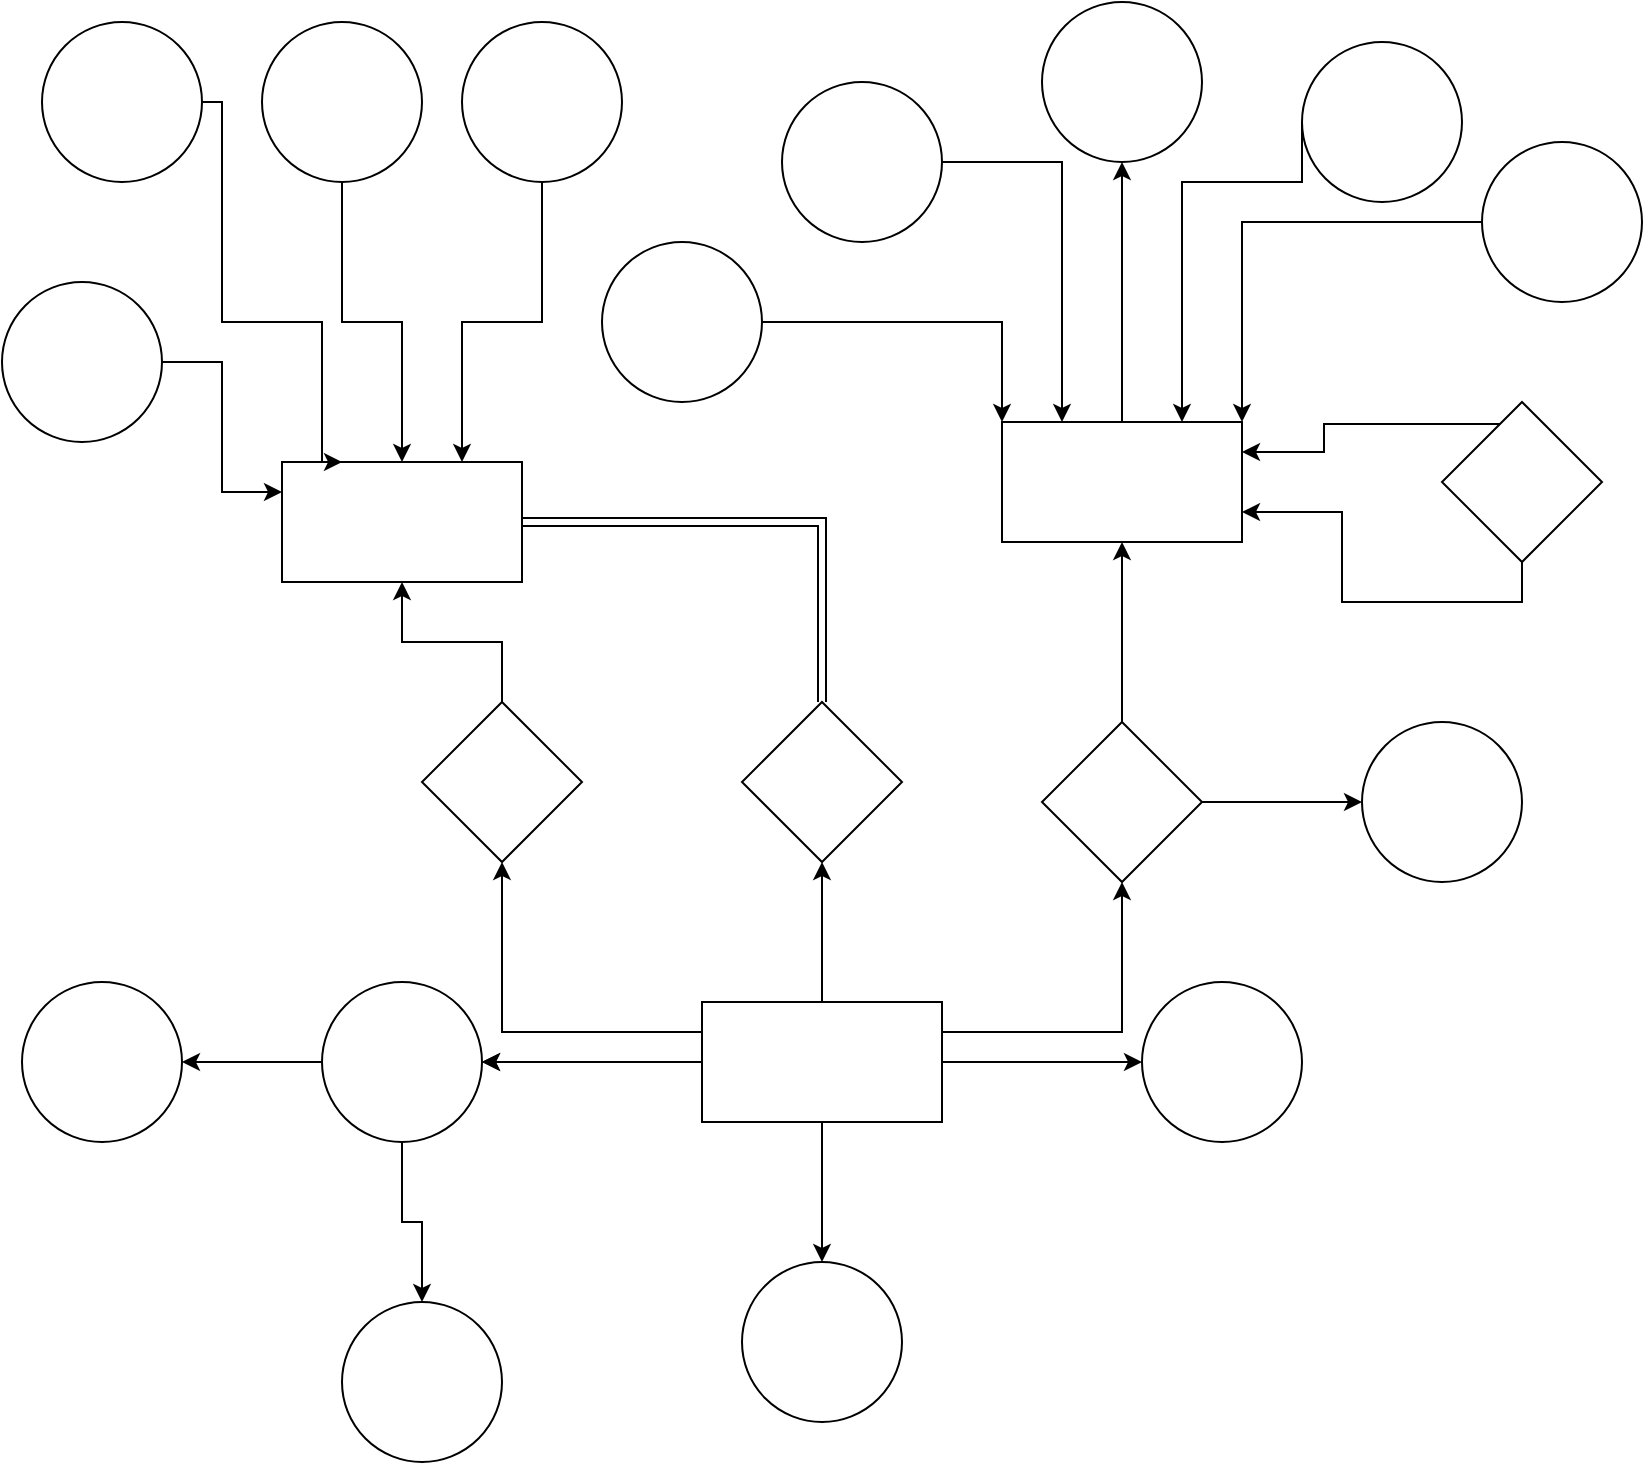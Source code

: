 <mxfile version="24.0.1" type="github">
  <diagram name="Page-1" id="Tudqk-DjMucI3pCJKous">
    <mxGraphModel dx="1372" dy="1655" grid="1" gridSize="10" guides="1" tooltips="1" connect="1" arrows="1" fold="1" page="1" pageScale="1" pageWidth="850" pageHeight="1100" math="0" shadow="0">
      <root>
        <mxCell id="0" />
        <mxCell id="1" parent="0" />
        <mxCell id="Wal1Ezd5G8xtFQs5gzl8-3" value="" style="edgeStyle=orthogonalEdgeStyle;rounded=0;orthogonalLoop=1;jettySize=auto;html=1;" edge="1" parent="1" source="Wal1Ezd5G8xtFQs5gzl8-1" target="Wal1Ezd5G8xtFQs5gzl8-2">
          <mxGeometry relative="1" as="geometry" />
        </mxCell>
        <mxCell id="Wal1Ezd5G8xtFQs5gzl8-5" value="" style="edgeStyle=orthogonalEdgeStyle;rounded=0;orthogonalLoop=1;jettySize=auto;html=1;" edge="1" parent="1" source="Wal1Ezd5G8xtFQs5gzl8-1" target="Wal1Ezd5G8xtFQs5gzl8-4">
          <mxGeometry relative="1" as="geometry" />
        </mxCell>
        <mxCell id="Wal1Ezd5G8xtFQs5gzl8-7" value="" style="edgeStyle=orthogonalEdgeStyle;rounded=0;orthogonalLoop=1;jettySize=auto;html=1;" edge="1" parent="1" source="Wal1Ezd5G8xtFQs5gzl8-1" target="Wal1Ezd5G8xtFQs5gzl8-6">
          <mxGeometry relative="1" as="geometry" />
        </mxCell>
        <mxCell id="Wal1Ezd5G8xtFQs5gzl8-12" value="" style="edgeStyle=orthogonalEdgeStyle;rounded=0;orthogonalLoop=1;jettySize=auto;html=1;" edge="1" parent="1" source="Wal1Ezd5G8xtFQs5gzl8-1" target="Wal1Ezd5G8xtFQs5gzl8-2">
          <mxGeometry relative="1" as="geometry" />
        </mxCell>
        <mxCell id="Wal1Ezd5G8xtFQs5gzl8-14" value="" style="edgeStyle=orthogonalEdgeStyle;rounded=0;orthogonalLoop=1;jettySize=auto;html=1;" edge="1" parent="1" source="Wal1Ezd5G8xtFQs5gzl8-1" target="Wal1Ezd5G8xtFQs5gzl8-13">
          <mxGeometry relative="1" as="geometry" />
        </mxCell>
        <mxCell id="Wal1Ezd5G8xtFQs5gzl8-17" style="edgeStyle=orthogonalEdgeStyle;rounded=0;orthogonalLoop=1;jettySize=auto;html=1;exitX=0;exitY=0.25;exitDx=0;exitDy=0;" edge="1" parent="1" source="Wal1Ezd5G8xtFQs5gzl8-1" target="Wal1Ezd5G8xtFQs5gzl8-15">
          <mxGeometry relative="1" as="geometry" />
        </mxCell>
        <mxCell id="Wal1Ezd5G8xtFQs5gzl8-20" style="edgeStyle=orthogonalEdgeStyle;rounded=0;orthogonalLoop=1;jettySize=auto;html=1;exitX=1;exitY=0.25;exitDx=0;exitDy=0;entryX=0.5;entryY=1;entryDx=0;entryDy=0;" edge="1" parent="1" source="Wal1Ezd5G8xtFQs5gzl8-1" target="Wal1Ezd5G8xtFQs5gzl8-19">
          <mxGeometry relative="1" as="geometry" />
        </mxCell>
        <mxCell id="Wal1Ezd5G8xtFQs5gzl8-1" value="" style="rounded=0;whiteSpace=wrap;html=1;" vertex="1" parent="1">
          <mxGeometry x="210" y="260" width="120" height="60" as="geometry" />
        </mxCell>
        <mxCell id="Wal1Ezd5G8xtFQs5gzl8-9" value="" style="edgeStyle=orthogonalEdgeStyle;rounded=0;orthogonalLoop=1;jettySize=auto;html=1;" edge="1" parent="1" source="Wal1Ezd5G8xtFQs5gzl8-2" target="Wal1Ezd5G8xtFQs5gzl8-8">
          <mxGeometry relative="1" as="geometry" />
        </mxCell>
        <mxCell id="Wal1Ezd5G8xtFQs5gzl8-11" value="" style="edgeStyle=orthogonalEdgeStyle;rounded=0;orthogonalLoop=1;jettySize=auto;html=1;" edge="1" parent="1" source="Wal1Ezd5G8xtFQs5gzl8-2" target="Wal1Ezd5G8xtFQs5gzl8-10">
          <mxGeometry relative="1" as="geometry" />
        </mxCell>
        <mxCell id="Wal1Ezd5G8xtFQs5gzl8-2" value="" style="ellipse;whiteSpace=wrap;html=1;rounded=0;" vertex="1" parent="1">
          <mxGeometry x="20" y="250" width="80" height="80" as="geometry" />
        </mxCell>
        <mxCell id="Wal1Ezd5G8xtFQs5gzl8-4" value="" style="ellipse;whiteSpace=wrap;html=1;rounded=0;" vertex="1" parent="1">
          <mxGeometry x="230" y="390" width="80" height="80" as="geometry" />
        </mxCell>
        <mxCell id="Wal1Ezd5G8xtFQs5gzl8-6" value="" style="ellipse;whiteSpace=wrap;html=1;rounded=0;" vertex="1" parent="1">
          <mxGeometry x="430" y="250" width="80" height="80" as="geometry" />
        </mxCell>
        <mxCell id="Wal1Ezd5G8xtFQs5gzl8-8" value="" style="ellipse;whiteSpace=wrap;html=1;rounded=0;" vertex="1" parent="1">
          <mxGeometry x="30" y="410" width="80" height="80" as="geometry" />
        </mxCell>
        <mxCell id="Wal1Ezd5G8xtFQs5gzl8-10" value="" style="ellipse;whiteSpace=wrap;html=1;rounded=0;" vertex="1" parent="1">
          <mxGeometry x="-130" y="250" width="80" height="80" as="geometry" />
        </mxCell>
        <mxCell id="Wal1Ezd5G8xtFQs5gzl8-13" value="" style="rhombus;whiteSpace=wrap;html=1;rounded=0;" vertex="1" parent="1">
          <mxGeometry x="230" y="110" width="80" height="80" as="geometry" />
        </mxCell>
        <mxCell id="Wal1Ezd5G8xtFQs5gzl8-40" style="edgeStyle=orthogonalEdgeStyle;rounded=0;orthogonalLoop=1;jettySize=auto;html=1;entryX=0.5;entryY=1;entryDx=0;entryDy=0;" edge="1" parent="1" source="Wal1Ezd5G8xtFQs5gzl8-15" target="Wal1Ezd5G8xtFQs5gzl8-39">
          <mxGeometry relative="1" as="geometry" />
        </mxCell>
        <mxCell id="Wal1Ezd5G8xtFQs5gzl8-15" value="" style="rhombus;whiteSpace=wrap;html=1;" vertex="1" parent="1">
          <mxGeometry x="70" y="110" width="80" height="80" as="geometry" />
        </mxCell>
        <mxCell id="Wal1Ezd5G8xtFQs5gzl8-22" value="" style="edgeStyle=orthogonalEdgeStyle;rounded=0;orthogonalLoop=1;jettySize=auto;html=1;" edge="1" parent="1" source="Wal1Ezd5G8xtFQs5gzl8-19" target="Wal1Ezd5G8xtFQs5gzl8-21">
          <mxGeometry relative="1" as="geometry" />
        </mxCell>
        <mxCell id="Wal1Ezd5G8xtFQs5gzl8-24" value="" style="edgeStyle=orthogonalEdgeStyle;rounded=0;orthogonalLoop=1;jettySize=auto;html=1;" edge="1" parent="1" source="Wal1Ezd5G8xtFQs5gzl8-19" target="Wal1Ezd5G8xtFQs5gzl8-23">
          <mxGeometry relative="1" as="geometry" />
        </mxCell>
        <mxCell id="Wal1Ezd5G8xtFQs5gzl8-19" value="" style="rhombus;whiteSpace=wrap;html=1;" vertex="1" parent="1">
          <mxGeometry x="380" y="120" width="80" height="80" as="geometry" />
        </mxCell>
        <mxCell id="Wal1Ezd5G8xtFQs5gzl8-21" value="" style="ellipse;whiteSpace=wrap;html=1;" vertex="1" parent="1">
          <mxGeometry x="540" y="120" width="80" height="80" as="geometry" />
        </mxCell>
        <mxCell id="Wal1Ezd5G8xtFQs5gzl8-29" value="" style="edgeStyle=orthogonalEdgeStyle;rounded=0;orthogonalLoop=1;jettySize=auto;html=1;" edge="1" parent="1" source="Wal1Ezd5G8xtFQs5gzl8-23" target="Wal1Ezd5G8xtFQs5gzl8-28">
          <mxGeometry relative="1" as="geometry" />
        </mxCell>
        <mxCell id="Wal1Ezd5G8xtFQs5gzl8-23" value="" style="whiteSpace=wrap;html=1;" vertex="1" parent="1">
          <mxGeometry x="360" y="-30" width="120" height="60" as="geometry" />
        </mxCell>
        <mxCell id="Wal1Ezd5G8xtFQs5gzl8-26" style="edgeStyle=orthogonalEdgeStyle;rounded=0;orthogonalLoop=1;jettySize=auto;html=1;entryX=1;entryY=0.75;entryDx=0;entryDy=0;exitX=0.5;exitY=1;exitDx=0;exitDy=0;" edge="1" parent="1" source="Wal1Ezd5G8xtFQs5gzl8-25" target="Wal1Ezd5G8xtFQs5gzl8-23">
          <mxGeometry relative="1" as="geometry" />
        </mxCell>
        <mxCell id="Wal1Ezd5G8xtFQs5gzl8-27" style="edgeStyle=orthogonalEdgeStyle;rounded=0;orthogonalLoop=1;jettySize=auto;html=1;entryX=1;entryY=0.25;entryDx=0;entryDy=0;" edge="1" parent="1" target="Wal1Ezd5G8xtFQs5gzl8-23">
          <mxGeometry relative="1" as="geometry">
            <mxPoint x="620" y="-30" as="sourcePoint" />
            <mxPoint x="520" y="-60" as="targetPoint" />
            <Array as="points">
              <mxPoint x="620" y="-29" />
              <mxPoint x="521" y="-29" />
              <mxPoint x="521" y="-15" />
            </Array>
          </mxGeometry>
        </mxCell>
        <mxCell id="Wal1Ezd5G8xtFQs5gzl8-25" value="" style="rhombus;whiteSpace=wrap;html=1;" vertex="1" parent="1">
          <mxGeometry x="580" y="-40" width="80" height="80" as="geometry" />
        </mxCell>
        <mxCell id="Wal1Ezd5G8xtFQs5gzl8-28" value="" style="ellipse;whiteSpace=wrap;html=1;" vertex="1" parent="1">
          <mxGeometry x="380" y="-240" width="80" height="80" as="geometry" />
        </mxCell>
        <mxCell id="Wal1Ezd5G8xtFQs5gzl8-38" style="edgeStyle=orthogonalEdgeStyle;rounded=0;orthogonalLoop=1;jettySize=auto;html=1;entryX=0;entryY=0;entryDx=0;entryDy=0;" edge="1" parent="1" source="Wal1Ezd5G8xtFQs5gzl8-31" target="Wal1Ezd5G8xtFQs5gzl8-23">
          <mxGeometry relative="1" as="geometry">
            <mxPoint x="360" y="-40" as="targetPoint" />
          </mxGeometry>
        </mxCell>
        <mxCell id="Wal1Ezd5G8xtFQs5gzl8-31" value="" style="ellipse;whiteSpace=wrap;html=1;aspect=fixed;" vertex="1" parent="1">
          <mxGeometry x="160" y="-120" width="80" height="80" as="geometry" />
        </mxCell>
        <mxCell id="Wal1Ezd5G8xtFQs5gzl8-36" style="edgeStyle=orthogonalEdgeStyle;rounded=0;orthogonalLoop=1;jettySize=auto;html=1;entryX=1;entryY=0;entryDx=0;entryDy=0;" edge="1" parent="1" source="Wal1Ezd5G8xtFQs5gzl8-32" target="Wal1Ezd5G8xtFQs5gzl8-23">
          <mxGeometry relative="1" as="geometry" />
        </mxCell>
        <mxCell id="Wal1Ezd5G8xtFQs5gzl8-32" value="" style="ellipse;whiteSpace=wrap;html=1;aspect=fixed;" vertex="1" parent="1">
          <mxGeometry x="600" y="-170" width="80" height="80" as="geometry" />
        </mxCell>
        <mxCell id="Wal1Ezd5G8xtFQs5gzl8-37" style="edgeStyle=orthogonalEdgeStyle;rounded=0;orthogonalLoop=1;jettySize=auto;html=1;entryX=0.25;entryY=0;entryDx=0;entryDy=0;" edge="1" parent="1" source="Wal1Ezd5G8xtFQs5gzl8-33" target="Wal1Ezd5G8xtFQs5gzl8-23">
          <mxGeometry relative="1" as="geometry" />
        </mxCell>
        <mxCell id="Wal1Ezd5G8xtFQs5gzl8-33" value="" style="ellipse;whiteSpace=wrap;html=1;aspect=fixed;" vertex="1" parent="1">
          <mxGeometry x="250" y="-200" width="80" height="80" as="geometry" />
        </mxCell>
        <mxCell id="Wal1Ezd5G8xtFQs5gzl8-35" style="edgeStyle=orthogonalEdgeStyle;rounded=0;orthogonalLoop=1;jettySize=auto;html=1;entryX=0.75;entryY=0;entryDx=0;entryDy=0;exitX=0;exitY=0.5;exitDx=0;exitDy=0;" edge="1" parent="1" source="Wal1Ezd5G8xtFQs5gzl8-34" target="Wal1Ezd5G8xtFQs5gzl8-23">
          <mxGeometry relative="1" as="geometry">
            <Array as="points">
              <mxPoint x="510" y="-150" />
              <mxPoint x="450" y="-150" />
            </Array>
          </mxGeometry>
        </mxCell>
        <mxCell id="Wal1Ezd5G8xtFQs5gzl8-34" value="" style="ellipse;whiteSpace=wrap;html=1;aspect=fixed;" vertex="1" parent="1">
          <mxGeometry x="510" y="-220" width="80" height="80" as="geometry" />
        </mxCell>
        <mxCell id="Wal1Ezd5G8xtFQs5gzl8-39" value="" style="rounded=0;whiteSpace=wrap;html=1;" vertex="1" parent="1">
          <mxGeometry y="-10" width="120" height="60" as="geometry" />
        </mxCell>
        <mxCell id="Wal1Ezd5G8xtFQs5gzl8-41" value="" style="shape=link;html=1;rounded=0;entryX=0.5;entryY=0;entryDx=0;entryDy=0;exitX=1;exitY=0.5;exitDx=0;exitDy=0;" edge="1" parent="1" source="Wal1Ezd5G8xtFQs5gzl8-39" target="Wal1Ezd5G8xtFQs5gzl8-13">
          <mxGeometry width="100" relative="1" as="geometry">
            <mxPoint x="150" y="40" as="sourcePoint" />
            <mxPoint x="250" y="40" as="targetPoint" />
            <Array as="points">
              <mxPoint x="270" y="20" />
            </Array>
          </mxGeometry>
        </mxCell>
        <mxCell id="Wal1Ezd5G8xtFQs5gzl8-49" style="edgeStyle=orthogonalEdgeStyle;rounded=0;orthogonalLoop=1;jettySize=auto;html=1;entryX=0;entryY=0.25;entryDx=0;entryDy=0;" edge="1" parent="1" source="Wal1Ezd5G8xtFQs5gzl8-42" target="Wal1Ezd5G8xtFQs5gzl8-39">
          <mxGeometry relative="1" as="geometry" />
        </mxCell>
        <mxCell id="Wal1Ezd5G8xtFQs5gzl8-42" value="" style="ellipse;whiteSpace=wrap;html=1;aspect=fixed;" vertex="1" parent="1">
          <mxGeometry x="-140" y="-100" width="80" height="80" as="geometry" />
        </mxCell>
        <mxCell id="Wal1Ezd5G8xtFQs5gzl8-48" style="edgeStyle=orthogonalEdgeStyle;rounded=0;orthogonalLoop=1;jettySize=auto;html=1;entryX=0.25;entryY=0;entryDx=0;entryDy=0;" edge="1" parent="1" source="Wal1Ezd5G8xtFQs5gzl8-43" target="Wal1Ezd5G8xtFQs5gzl8-39">
          <mxGeometry relative="1" as="geometry">
            <Array as="points">
              <mxPoint x="-30" y="-190" />
              <mxPoint x="-30" y="-80" />
              <mxPoint x="20" y="-80" />
              <mxPoint x="20" y="-10" />
            </Array>
          </mxGeometry>
        </mxCell>
        <mxCell id="Wal1Ezd5G8xtFQs5gzl8-43" value="" style="ellipse;whiteSpace=wrap;html=1;aspect=fixed;" vertex="1" parent="1">
          <mxGeometry x="-120" y="-230" width="80" height="80" as="geometry" />
        </mxCell>
        <mxCell id="Wal1Ezd5G8xtFQs5gzl8-47" style="edgeStyle=orthogonalEdgeStyle;rounded=0;orthogonalLoop=1;jettySize=auto;html=1;entryX=0.5;entryY=0;entryDx=0;entryDy=0;" edge="1" parent="1" source="Wal1Ezd5G8xtFQs5gzl8-44" target="Wal1Ezd5G8xtFQs5gzl8-39">
          <mxGeometry relative="1" as="geometry" />
        </mxCell>
        <mxCell id="Wal1Ezd5G8xtFQs5gzl8-44" value="" style="ellipse;whiteSpace=wrap;html=1;aspect=fixed;" vertex="1" parent="1">
          <mxGeometry x="-10" y="-230" width="80" height="80" as="geometry" />
        </mxCell>
        <mxCell id="Wal1Ezd5G8xtFQs5gzl8-46" style="edgeStyle=orthogonalEdgeStyle;rounded=0;orthogonalLoop=1;jettySize=auto;html=1;entryX=0.75;entryY=0;entryDx=0;entryDy=0;" edge="1" parent="1" source="Wal1Ezd5G8xtFQs5gzl8-45" target="Wal1Ezd5G8xtFQs5gzl8-39">
          <mxGeometry relative="1" as="geometry" />
        </mxCell>
        <mxCell id="Wal1Ezd5G8xtFQs5gzl8-45" value="" style="ellipse;whiteSpace=wrap;html=1;aspect=fixed;" vertex="1" parent="1">
          <mxGeometry x="90" y="-230" width="80" height="80" as="geometry" />
        </mxCell>
      </root>
    </mxGraphModel>
  </diagram>
</mxfile>
